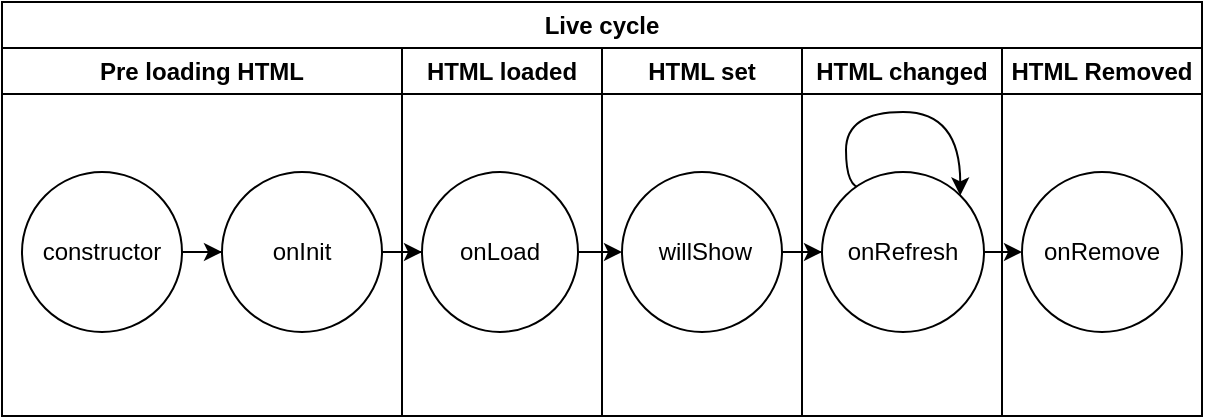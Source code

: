 <mxfile version="24.6.4" type="device">
  <diagram name="Page-1" id="3e8102d1-ef87-2e61-34e1-82d9a586fe2e">
    <mxGraphModel dx="3104" dy="1279" grid="1" gridSize="10" guides="1" tooltips="1" connect="1" arrows="1" fold="1" page="1" pageScale="1" pageWidth="1100" pageHeight="850" background="none" math="0" shadow="0">
      <root>
        <mxCell id="0" />
        <mxCell id="1" parent="0" />
        <mxCell id="QsdyqbSwXU2b8YVY1RM5-10" style="edgeStyle=orthogonalEdgeStyle;rounded=0;orthogonalLoop=1;jettySize=auto;html=1;entryX=0;entryY=0.5;entryDx=0;entryDy=0;" parent="1" source="QsdyqbSwXU2b8YVY1RM5-3" target="QsdyqbSwXU2b8YVY1RM5-7" edge="1">
          <mxGeometry relative="1" as="geometry" />
        </mxCell>
        <mxCell id="QsdyqbSwXU2b8YVY1RM5-3" value="constructor" style="ellipse;whiteSpace=wrap;html=1;aspect=fixed;" parent="1" vertex="1">
          <mxGeometry y="100" width="80" height="80" as="geometry" />
        </mxCell>
        <mxCell id="QsdyqbSwXU2b8YVY1RM5-12" style="edgeStyle=orthogonalEdgeStyle;rounded=0;orthogonalLoop=1;jettySize=auto;html=1;" parent="1" source="QsdyqbSwXU2b8YVY1RM5-4" target="QsdyqbSwXU2b8YVY1RM5-5" edge="1">
          <mxGeometry relative="1" as="geometry" />
        </mxCell>
        <mxCell id="QsdyqbSwXU2b8YVY1RM5-4" value="onLoad" style="ellipse;whiteSpace=wrap;html=1;aspect=fixed;" parent="1" vertex="1">
          <mxGeometry x="200" y="100" width="78" height="80" as="geometry" />
        </mxCell>
        <mxCell id="QsdyqbSwXU2b8YVY1RM5-13" style="edgeStyle=orthogonalEdgeStyle;rounded=0;orthogonalLoop=1;jettySize=auto;html=1;" parent="1" source="QsdyqbSwXU2b8YVY1RM5-5" target="QsdyqbSwXU2b8YVY1RM5-8" edge="1">
          <mxGeometry relative="1" as="geometry" />
        </mxCell>
        <mxCell id="QsdyqbSwXU2b8YVY1RM5-5" value="&amp;nbsp;willShow" style="ellipse;whiteSpace=wrap;html=1;aspect=fixed;" parent="1" vertex="1">
          <mxGeometry x="300" y="100" width="80" height="80" as="geometry" />
        </mxCell>
        <mxCell id="QsdyqbSwXU2b8YVY1RM5-11" style="edgeStyle=orthogonalEdgeStyle;rounded=0;orthogonalLoop=1;jettySize=auto;html=1;entryX=0;entryY=0.5;entryDx=0;entryDy=0;" parent="1" source="QsdyqbSwXU2b8YVY1RM5-7" target="QsdyqbSwXU2b8YVY1RM5-4" edge="1">
          <mxGeometry relative="1" as="geometry" />
        </mxCell>
        <mxCell id="QsdyqbSwXU2b8YVY1RM5-7" value="onInit" style="ellipse;whiteSpace=wrap;html=1;aspect=fixed;" parent="1" vertex="1">
          <mxGeometry x="100" y="100" width="80" height="80" as="geometry" />
        </mxCell>
        <mxCell id="QsdyqbSwXU2b8YVY1RM5-14" style="edgeStyle=orthogonalEdgeStyle;rounded=0;orthogonalLoop=1;jettySize=auto;html=1;exitX=1;exitY=0.5;exitDx=0;exitDy=0;entryX=0;entryY=0.5;entryDx=0;entryDy=0;" parent="1" source="QsdyqbSwXU2b8YVY1RM5-8" target="QsdyqbSwXU2b8YVY1RM5-9" edge="1">
          <mxGeometry relative="1" as="geometry" />
        </mxCell>
        <mxCell id="QsdyqbSwXU2b8YVY1RM5-16" style="edgeStyle=orthogonalEdgeStyle;rounded=0;orthogonalLoop=1;jettySize=auto;html=1;exitX=0.247;exitY=0.1;exitDx=0;exitDy=0;curved=1;entryX=1;entryY=0;entryDx=0;entryDy=0;exitPerimeter=0;" parent="1" source="QsdyqbSwXU2b8YVY1RM5-8" target="QsdyqbSwXU2b8YVY1RM5-8" edge="1">
          <mxGeometry relative="1" as="geometry">
            <mxPoint x="430" y="390" as="targetPoint" />
            <Array as="points">
              <mxPoint x="412" y="108" />
              <mxPoint x="412" y="70" />
              <mxPoint x="469" y="70" />
            </Array>
          </mxGeometry>
        </mxCell>
        <mxCell id="QsdyqbSwXU2b8YVY1RM5-8" value="onRefresh" style="ellipse;whiteSpace=wrap;html=1;aspect=fixed;" parent="1" vertex="1">
          <mxGeometry x="400" y="100" width="81" height="80" as="geometry" />
        </mxCell>
        <mxCell id="QsdyqbSwXU2b8YVY1RM5-9" value="onRemove" style="ellipse;whiteSpace=wrap;html=1;aspect=fixed;" parent="1" vertex="1">
          <mxGeometry x="500" y="100" width="80" height="80" as="geometry" />
        </mxCell>
        <mxCell id="QsdyqbSwXU2b8YVY1RM5-18" value="Live cycle" style="swimlane;whiteSpace=wrap;html=1;" parent="1" vertex="1">
          <mxGeometry x="-10" y="15" width="600" height="207" as="geometry" />
        </mxCell>
        <mxCell id="QsdyqbSwXU2b8YVY1RM5-19" value="Pre loading HTML" style="swimlane;whiteSpace=wrap;html=1;startSize=23;" parent="QsdyqbSwXU2b8YVY1RM5-18" vertex="1">
          <mxGeometry y="23" width="200" height="184" as="geometry" />
        </mxCell>
        <mxCell id="QsdyqbSwXU2b8YVY1RM5-25" value="HTML loaded" style="swimlane;whiteSpace=wrap;html=1;" parent="QsdyqbSwXU2b8YVY1RM5-18" vertex="1">
          <mxGeometry x="200" y="23" width="100" height="184" as="geometry" />
        </mxCell>
        <mxCell id="QsdyqbSwXU2b8YVY1RM5-27" value="HTML set" style="swimlane;whiteSpace=wrap;html=1;" parent="QsdyqbSwXU2b8YVY1RM5-18" vertex="1">
          <mxGeometry x="300" y="23" width="100" height="184" as="geometry" />
        </mxCell>
        <mxCell id="QsdyqbSwXU2b8YVY1RM5-31" value="HTML Removed" style="swimlane;whiteSpace=wrap;html=1;startSize=23;" parent="QsdyqbSwXU2b8YVY1RM5-18" vertex="1">
          <mxGeometry x="500" y="23" width="100" height="184" as="geometry" />
        </mxCell>
        <mxCell id="QsdyqbSwXU2b8YVY1RM5-29" value="HTML changed" style="swimlane;whiteSpace=wrap;html=1;" parent="1" vertex="1">
          <mxGeometry x="390" y="38" width="100" height="184" as="geometry" />
        </mxCell>
      </root>
    </mxGraphModel>
  </diagram>
</mxfile>
